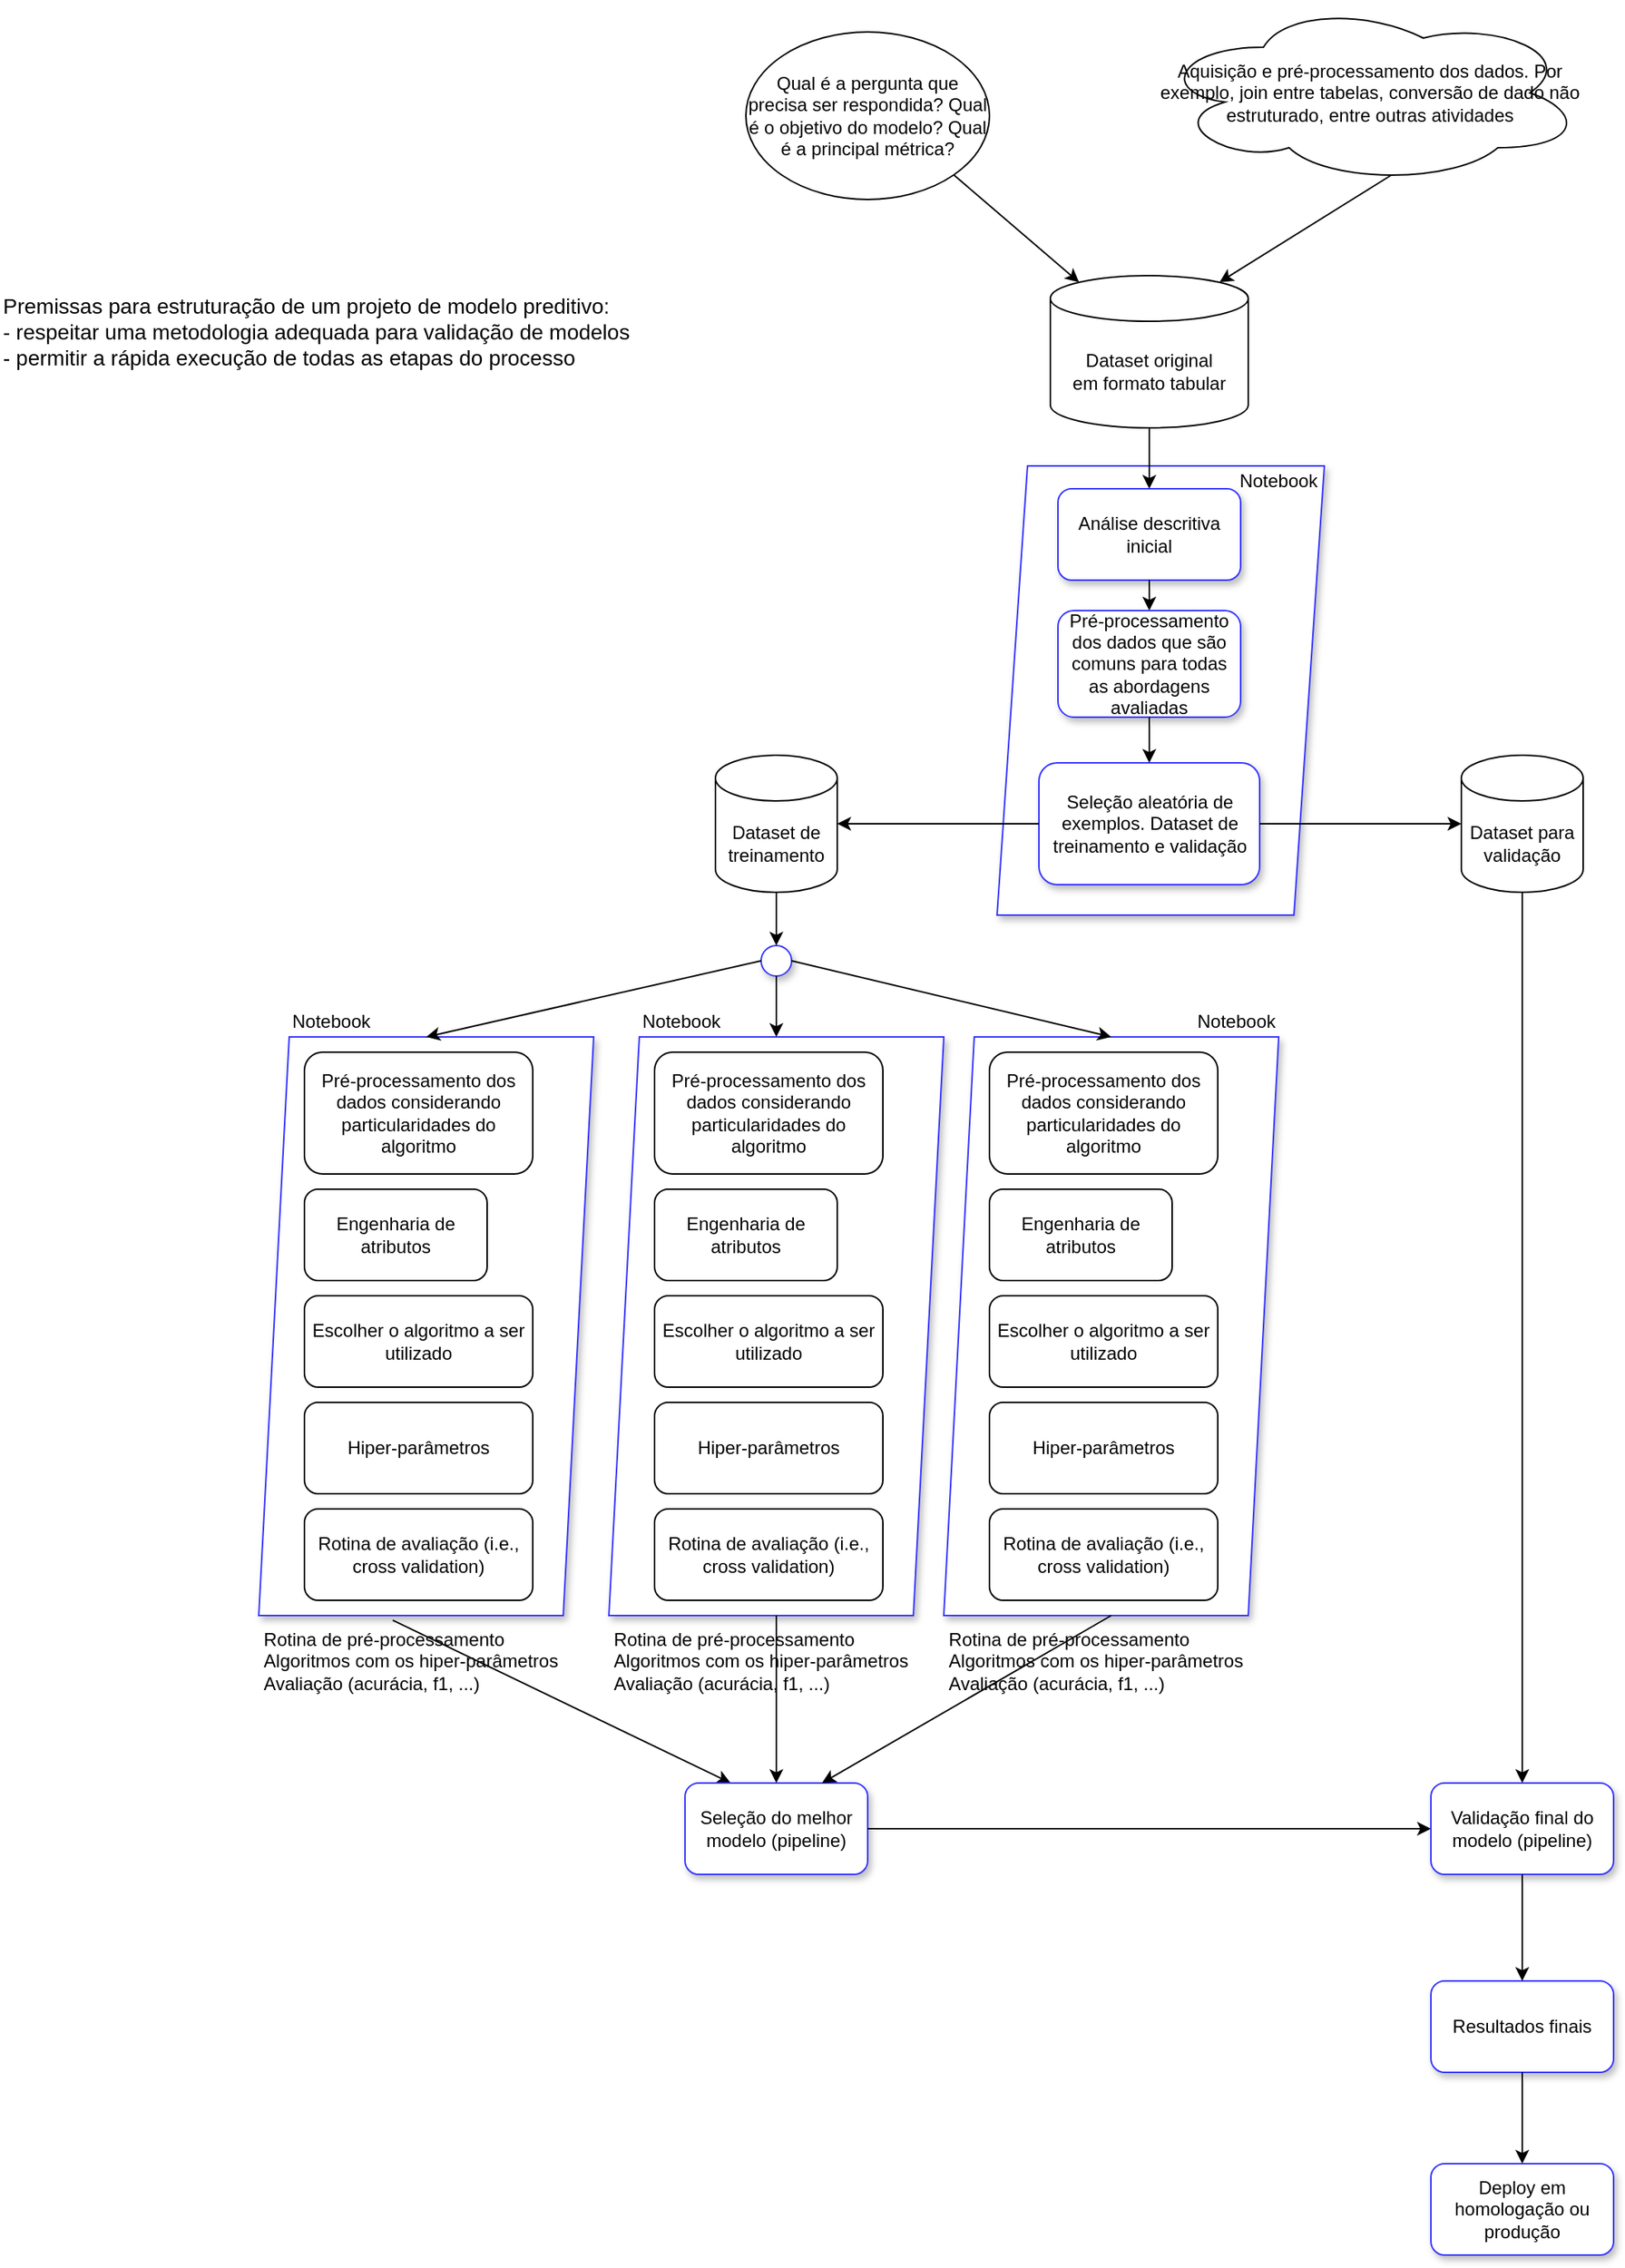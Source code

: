 <mxfile version="13.7.3" type="device"><diagram id="9Kqg0pXYINg73vEchwC0" name="Page-1"><mxGraphModel dx="2987" dy="2333" grid="1" gridSize="10" guides="1" tooltips="1" connect="1" arrows="1" fold="1" page="1" pageScale="1" pageWidth="850" pageHeight="1100" math="0" shadow="0"><root><mxCell id="0"/><mxCell id="1" parent="0"/><mxCell id="QLkUdhrkWzml4SBCKywY-24" value="" style="shape=parallelogram;perimeter=parallelogramPerimeter;whiteSpace=wrap;html=1;fixedSize=1;shadow=1;strokeColor=#3333FF;" vertex="1" parent="1"><mxGeometry x="305" y="275" width="215" height="295" as="geometry"/></mxCell><mxCell id="QLkUdhrkWzml4SBCKywY-2" value="Dataset original&lt;br&gt;em formato tabular" style="shape=cylinder3;whiteSpace=wrap;html=1;boundedLbl=1;backgroundOutline=1;size=15;" vertex="1" parent="1"><mxGeometry x="340" y="150" width="130" height="100" as="geometry"/></mxCell><mxCell id="QLkUdhrkWzml4SBCKywY-3" value="Seleção aleatória de exemplos. Dataset de treinamento e validação" style="rounded=1;whiteSpace=wrap;html=1;shadow=1;strokeColor=#3333FF;" vertex="1" parent="1"><mxGeometry x="332.5" y="470" width="145" height="80" as="geometry"/></mxCell><mxCell id="QLkUdhrkWzml4SBCKywY-5" value="Dataset para validação" style="shape=cylinder3;whiteSpace=wrap;html=1;boundedLbl=1;backgroundOutline=1;size=15;" vertex="1" parent="1"><mxGeometry x="610" y="465" width="80" height="90" as="geometry"/></mxCell><mxCell id="QLkUdhrkWzml4SBCKywY-6" value="" style="endArrow=classic;html=1;entryX=0;entryY=0.5;entryDx=0;entryDy=0;entryPerimeter=0;" edge="1" parent="1" source="QLkUdhrkWzml4SBCKywY-3" target="QLkUdhrkWzml4SBCKywY-5"><mxGeometry width="50" height="50" relative="1" as="geometry"><mxPoint x="415" y="225" as="sourcePoint"/><mxPoint x="415" y="265" as="targetPoint"/></mxGeometry></mxCell><mxCell id="QLkUdhrkWzml4SBCKywY-7" value="Análise descritiva inicial" style="rounded=1;whiteSpace=wrap;html=1;shadow=1;strokeColor=#3333FF;" vertex="1" parent="1"><mxGeometry x="345" y="290" width="120" height="60" as="geometry"/></mxCell><mxCell id="QLkUdhrkWzml4SBCKywY-8" value="" style="endArrow=classic;html=1;exitX=0.5;exitY=1;exitDx=0;exitDy=0;exitPerimeter=0;" edge="1" parent="1" source="QLkUdhrkWzml4SBCKywY-2" target="QLkUdhrkWzml4SBCKywY-7"><mxGeometry width="50" height="50" relative="1" as="geometry"><mxPoint x="150" y="390" as="sourcePoint"/><mxPoint x="200" y="340" as="targetPoint"/></mxGeometry></mxCell><mxCell id="QLkUdhrkWzml4SBCKywY-9" value="Aquisição e pré-processamento dos dados. Por exemplo, join entre tabelas, conversão de dado não estruturado, entre outras atividades" style="ellipse;shape=cloud;whiteSpace=wrap;html=1;" vertex="1" parent="1"><mxGeometry x="410" y="-30" width="280" height="120" as="geometry"/></mxCell><mxCell id="QLkUdhrkWzml4SBCKywY-10" value="" style="endArrow=classic;html=1;exitX=0.55;exitY=0.95;exitDx=0;exitDy=0;exitPerimeter=0;entryX=0.855;entryY=0;entryDx=0;entryDy=4.35;entryPerimeter=0;" edge="1" parent="1" source="QLkUdhrkWzml4SBCKywY-9" target="QLkUdhrkWzml4SBCKywY-2"><mxGeometry width="50" height="50" relative="1" as="geometry"><mxPoint x="80" y="300" as="sourcePoint"/><mxPoint x="130" y="250" as="targetPoint"/></mxGeometry></mxCell><mxCell id="QLkUdhrkWzml4SBCKywY-11" value="" style="endArrow=classic;html=1;exitX=0.5;exitY=1;exitDx=0;exitDy=0;" edge="1" parent="1" source="QLkUdhrkWzml4SBCKywY-7" target="QLkUdhrkWzml4SBCKywY-25"><mxGeometry width="50" height="50" relative="1" as="geometry"><mxPoint x="200" y="510" as="sourcePoint"/><mxPoint x="250" y="460" as="targetPoint"/></mxGeometry></mxCell><mxCell id="QLkUdhrkWzml4SBCKywY-12" value="Dataset de treinamento" style="shape=cylinder3;whiteSpace=wrap;html=1;boundedLbl=1;backgroundOutline=1;size=15;" vertex="1" parent="1"><mxGeometry x="120" y="465" width="80" height="90" as="geometry"/></mxCell><mxCell id="QLkUdhrkWzml4SBCKywY-13" value="" style="endArrow=classic;html=1;exitX=0;exitY=0.5;exitDx=0;exitDy=0;" edge="1" parent="1" source="QLkUdhrkWzml4SBCKywY-3" target="QLkUdhrkWzml4SBCKywY-12"><mxGeometry width="50" height="50" relative="1" as="geometry"><mxPoint x="230" y="335" as="sourcePoint"/><mxPoint x="280" y="285" as="targetPoint"/></mxGeometry></mxCell><mxCell id="QLkUdhrkWzml4SBCKywY-14" value="Qual é a pergunta que precisa ser respondida? Qual é o objetivo do modelo? Qual é a principal métrica?" style="ellipse;whiteSpace=wrap;html=1;" vertex="1" parent="1"><mxGeometry x="140" y="-10" width="160" height="110" as="geometry"/></mxCell><mxCell id="QLkUdhrkWzml4SBCKywY-15" value="" style="endArrow=classic;html=1;exitX=1;exitY=1;exitDx=0;exitDy=0;entryX=0.145;entryY=0;entryDx=0;entryDy=4.35;entryPerimeter=0;" edge="1" parent="1" source="QLkUdhrkWzml4SBCKywY-14" target="QLkUdhrkWzml4SBCKywY-2"><mxGeometry width="50" height="50" relative="1" as="geometry"><mxPoint x="170" y="260" as="sourcePoint"/><mxPoint x="220" y="210" as="targetPoint"/></mxGeometry></mxCell><mxCell id="QLkUdhrkWzml4SBCKywY-18" value="&lt;font style=&quot;font-size: 14px&quot;&gt;&lt;br&gt;&lt;br&gt;&lt;br&gt;Premissas para estruturação de um projeto de modelo preditivo:&amp;nbsp;&lt;br&gt;- respeitar uma metodologia adequada para validação de modelos&lt;br&gt;- permitir a rápida execução de todas as etapas do processo&lt;br&gt;&lt;br&gt;&lt;/font&gt;" style="text;html=1;strokeColor=none;fillColor=none;align=left;verticalAlign=middle;whiteSpace=wrap;rounded=0;" vertex="1" parent="1"><mxGeometry x="-350" y="160" width="585" height="20" as="geometry"/></mxCell><mxCell id="QLkUdhrkWzml4SBCKywY-21" value="Notebook" style="text;html=1;strokeColor=none;fillColor=none;align=center;verticalAlign=middle;whiteSpace=wrap;rounded=0;shadow=1;" vertex="1" parent="1"><mxGeometry x="440" y="275" width="100" height="20" as="geometry"/></mxCell><mxCell id="QLkUdhrkWzml4SBCKywY-25" value="Pré-processamento dos dados que são comuns para todas as abordagens avaliadas" style="rounded=1;whiteSpace=wrap;html=1;shadow=1;strokeColor=#3333FF;" vertex="1" parent="1"><mxGeometry x="345" y="370" width="120" height="70" as="geometry"/></mxCell><mxCell id="QLkUdhrkWzml4SBCKywY-26" value="" style="endArrow=classic;html=1;exitX=0.5;exitY=1;exitDx=0;exitDy=0;" edge="1" parent="1" source="QLkUdhrkWzml4SBCKywY-25" target="QLkUdhrkWzml4SBCKywY-3"><mxGeometry width="50" height="50" relative="1" as="geometry"><mxPoint x="130" y="360" as="sourcePoint"/><mxPoint x="180" y="310" as="targetPoint"/></mxGeometry></mxCell><mxCell id="QLkUdhrkWzml4SBCKywY-36" value="" style="group" vertex="1" connectable="0" parent="1"><mxGeometry x="-180" y="650" width="220" height="380" as="geometry"/></mxCell><mxCell id="QLkUdhrkWzml4SBCKywY-34" value="" style="shape=parallelogram;perimeter=parallelogramPerimeter;whiteSpace=wrap;html=1;fixedSize=1;shadow=1;strokeColor=#3333FF;" vertex="1" parent="QLkUdhrkWzml4SBCKywY-36"><mxGeometry width="220" height="380" as="geometry"/></mxCell><mxCell id="QLkUdhrkWzml4SBCKywY-17" value="Engenharia de atributos" style="rounded=1;whiteSpace=wrap;html=1;" vertex="1" parent="QLkUdhrkWzml4SBCKywY-36"><mxGeometry x="30" y="100" width="120" height="60" as="geometry"/></mxCell><mxCell id="QLkUdhrkWzml4SBCKywY-27" value="Pré-processamento dos dados considerando particularidades do algoritmo" style="rounded=1;whiteSpace=wrap;html=1;" vertex="1" parent="QLkUdhrkWzml4SBCKywY-36"><mxGeometry x="30" y="10" width="150" height="80" as="geometry"/></mxCell><mxCell id="QLkUdhrkWzml4SBCKywY-28" value="Escolher o algoritmo a ser utilizado" style="rounded=1;whiteSpace=wrap;html=1;" vertex="1" parent="QLkUdhrkWzml4SBCKywY-36"><mxGeometry x="30" y="170" width="150" height="60" as="geometry"/></mxCell><mxCell id="QLkUdhrkWzml4SBCKywY-29" value="Hiper-parâmetros" style="rounded=1;whiteSpace=wrap;html=1;" vertex="1" parent="QLkUdhrkWzml4SBCKywY-36"><mxGeometry x="30" y="240" width="150" height="60" as="geometry"/></mxCell><mxCell id="QLkUdhrkWzml4SBCKywY-30" value="Rotina de avaliação (i.e., cross validation)" style="rounded=1;whiteSpace=wrap;html=1;" vertex="1" parent="QLkUdhrkWzml4SBCKywY-36"><mxGeometry x="30" y="310" width="150" height="60" as="geometry"/></mxCell><mxCell id="QLkUdhrkWzml4SBCKywY-37" value="&lt;div style=&quot;text-align: left&quot;&gt;Rotina de pré-processamento&lt;/div&gt;&lt;div style=&quot;text-align: left&quot;&gt;&lt;span&gt;Algoritmos com os hiper-parâmetros&lt;/span&gt;&lt;/div&gt;&lt;div style=&quot;text-align: left&quot;&gt;Avaliação (acurácia, f1, ...)&lt;br&gt;&lt;/div&gt;" style="text;html=1;strokeColor=none;fillColor=none;align=center;verticalAlign=middle;whiteSpace=wrap;rounded=0;shadow=1;" vertex="1" parent="1"><mxGeometry x="-180" y="1050" width="200" height="20" as="geometry"/></mxCell><mxCell id="QLkUdhrkWzml4SBCKywY-38" value="" style="group" vertex="1" connectable="0" parent="1"><mxGeometry x="50" y="650" width="220" height="380" as="geometry"/></mxCell><mxCell id="QLkUdhrkWzml4SBCKywY-39" value="" style="shape=parallelogram;perimeter=parallelogramPerimeter;whiteSpace=wrap;html=1;fixedSize=1;shadow=1;strokeColor=#3333FF;" vertex="1" parent="QLkUdhrkWzml4SBCKywY-38"><mxGeometry width="220" height="380" as="geometry"/></mxCell><mxCell id="QLkUdhrkWzml4SBCKywY-40" value="Engenharia de atributos" style="rounded=1;whiteSpace=wrap;html=1;" vertex="1" parent="QLkUdhrkWzml4SBCKywY-38"><mxGeometry x="30" y="100" width="120" height="60" as="geometry"/></mxCell><mxCell id="QLkUdhrkWzml4SBCKywY-41" value="Pré-processamento dos dados considerando particularidades do algoritmo" style="rounded=1;whiteSpace=wrap;html=1;" vertex="1" parent="QLkUdhrkWzml4SBCKywY-38"><mxGeometry x="30" y="10" width="150" height="80" as="geometry"/></mxCell><mxCell id="QLkUdhrkWzml4SBCKywY-42" value="Escolher o algoritmo a ser utilizado" style="rounded=1;whiteSpace=wrap;html=1;" vertex="1" parent="QLkUdhrkWzml4SBCKywY-38"><mxGeometry x="30" y="170" width="150" height="60" as="geometry"/></mxCell><mxCell id="QLkUdhrkWzml4SBCKywY-43" value="Hiper-parâmetros" style="rounded=1;whiteSpace=wrap;html=1;" vertex="1" parent="QLkUdhrkWzml4SBCKywY-38"><mxGeometry x="30" y="240" width="150" height="60" as="geometry"/></mxCell><mxCell id="QLkUdhrkWzml4SBCKywY-44" value="Rotina de avaliação (i.e., cross validation)" style="rounded=1;whiteSpace=wrap;html=1;" vertex="1" parent="QLkUdhrkWzml4SBCKywY-38"><mxGeometry x="30" y="310" width="150" height="60" as="geometry"/></mxCell><mxCell id="QLkUdhrkWzml4SBCKywY-45" value="&lt;div style=&quot;text-align: left&quot;&gt;Rotina de pré-processamento&lt;/div&gt;&lt;div style=&quot;text-align: left&quot;&gt;&lt;span&gt;Algoritmos com os hiper-parâmetros&lt;/span&gt;&lt;/div&gt;&lt;div style=&quot;text-align: left&quot;&gt;Avaliação (acurácia, f1, ...)&lt;br&gt;&lt;/div&gt;" style="text;html=1;strokeColor=none;fillColor=none;align=center;verticalAlign=middle;whiteSpace=wrap;rounded=0;shadow=1;" vertex="1" parent="1"><mxGeometry x="50" y="1050" width="200" height="20" as="geometry"/></mxCell><mxCell id="QLkUdhrkWzml4SBCKywY-46" value="" style="group" vertex="1" connectable="0" parent="1"><mxGeometry x="270" y="650" width="220" height="380" as="geometry"/></mxCell><mxCell id="QLkUdhrkWzml4SBCKywY-47" value="" style="shape=parallelogram;perimeter=parallelogramPerimeter;whiteSpace=wrap;html=1;fixedSize=1;shadow=1;strokeColor=#3333FF;" vertex="1" parent="QLkUdhrkWzml4SBCKywY-46"><mxGeometry width="220" height="380" as="geometry"/></mxCell><mxCell id="QLkUdhrkWzml4SBCKywY-48" value="Engenharia de atributos" style="rounded=1;whiteSpace=wrap;html=1;" vertex="1" parent="QLkUdhrkWzml4SBCKywY-46"><mxGeometry x="30" y="100" width="120" height="60" as="geometry"/></mxCell><mxCell id="QLkUdhrkWzml4SBCKywY-49" value="Pré-processamento dos dados considerando particularidades do algoritmo" style="rounded=1;whiteSpace=wrap;html=1;" vertex="1" parent="QLkUdhrkWzml4SBCKywY-46"><mxGeometry x="30" y="10" width="150" height="80" as="geometry"/></mxCell><mxCell id="QLkUdhrkWzml4SBCKywY-50" value="Escolher o algoritmo a ser utilizado" style="rounded=1;whiteSpace=wrap;html=1;" vertex="1" parent="QLkUdhrkWzml4SBCKywY-46"><mxGeometry x="30" y="170" width="150" height="60" as="geometry"/></mxCell><mxCell id="QLkUdhrkWzml4SBCKywY-51" value="Hiper-parâmetros" style="rounded=1;whiteSpace=wrap;html=1;" vertex="1" parent="QLkUdhrkWzml4SBCKywY-46"><mxGeometry x="30" y="240" width="150" height="60" as="geometry"/></mxCell><mxCell id="QLkUdhrkWzml4SBCKywY-52" value="Rotina de avaliação (i.e., cross validation)" style="rounded=1;whiteSpace=wrap;html=1;" vertex="1" parent="QLkUdhrkWzml4SBCKywY-46"><mxGeometry x="30" y="310" width="150" height="60" as="geometry"/></mxCell><mxCell id="QLkUdhrkWzml4SBCKywY-53" value="&lt;div style=&quot;text-align: left&quot;&gt;Rotina de pré-processamento&lt;/div&gt;&lt;div style=&quot;text-align: left&quot;&gt;&lt;span&gt;Algoritmos com os hiper-parâmetros&lt;/span&gt;&lt;/div&gt;&lt;div style=&quot;text-align: left&quot;&gt;Avaliação (acurácia, f1, ...)&lt;br&gt;&lt;/div&gt;" style="text;html=1;strokeColor=none;fillColor=none;align=center;verticalAlign=middle;whiteSpace=wrap;rounded=0;shadow=1;" vertex="1" parent="1"><mxGeometry x="270" y="1050" width="200" height="20" as="geometry"/></mxCell><mxCell id="QLkUdhrkWzml4SBCKywY-54" value="" style="ellipse;whiteSpace=wrap;html=1;aspect=fixed;shadow=1;strokeColor=#3333FF;" vertex="1" parent="1"><mxGeometry x="150" y="590" width="20" height="20" as="geometry"/></mxCell><mxCell id="QLkUdhrkWzml4SBCKywY-55" value="" style="endArrow=classic;html=1;exitX=0.5;exitY=1;exitDx=0;exitDy=0;exitPerimeter=0;entryX=0.5;entryY=0;entryDx=0;entryDy=0;" edge="1" parent="1" source="QLkUdhrkWzml4SBCKywY-12" target="QLkUdhrkWzml4SBCKywY-54"><mxGeometry width="50" height="50" relative="1" as="geometry"><mxPoint x="-100" y="630" as="sourcePoint"/><mxPoint x="-50" y="580" as="targetPoint"/></mxGeometry></mxCell><mxCell id="QLkUdhrkWzml4SBCKywY-56" value="" style="endArrow=classic;html=1;exitX=0;exitY=0.5;exitDx=0;exitDy=0;entryX=0.5;entryY=0;entryDx=0;entryDy=0;" edge="1" parent="1" source="QLkUdhrkWzml4SBCKywY-54" target="QLkUdhrkWzml4SBCKywY-34"><mxGeometry width="50" height="50" relative="1" as="geometry"><mxPoint x="170" y="565" as="sourcePoint"/><mxPoint x="170" y="600" as="targetPoint"/></mxGeometry></mxCell><mxCell id="QLkUdhrkWzml4SBCKywY-57" value="" style="endArrow=classic;html=1;exitX=0;exitY=0.5;exitDx=0;exitDy=0;entryX=0.5;entryY=0;entryDx=0;entryDy=0;" edge="1" parent="1" target="QLkUdhrkWzml4SBCKywY-39"><mxGeometry width="50" height="50" relative="1" as="geometry"><mxPoint x="160" y="610" as="sourcePoint"/><mxPoint x="-60" y="660" as="targetPoint"/></mxGeometry></mxCell><mxCell id="QLkUdhrkWzml4SBCKywY-58" value="" style="endArrow=classic;html=1;exitX=1;exitY=0.5;exitDx=0;exitDy=0;entryX=0.5;entryY=0;entryDx=0;entryDy=0;" edge="1" parent="1" source="QLkUdhrkWzml4SBCKywY-54" target="QLkUdhrkWzml4SBCKywY-47"><mxGeometry width="50" height="50" relative="1" as="geometry"><mxPoint x="170" y="620" as="sourcePoint"/><mxPoint x="170" y="660" as="targetPoint"/></mxGeometry></mxCell><mxCell id="QLkUdhrkWzml4SBCKywY-59" value="Notebook" style="text;html=1;strokeColor=none;fillColor=none;align=left;verticalAlign=middle;whiteSpace=wrap;rounded=0;shadow=1;" vertex="1" parent="1"><mxGeometry x="-160" y="630" width="100" height="20" as="geometry"/></mxCell><mxCell id="QLkUdhrkWzml4SBCKywY-60" value="Notebook" style="text;html=1;strokeColor=none;fillColor=none;align=left;verticalAlign=middle;whiteSpace=wrap;rounded=0;shadow=1;" vertex="1" parent="1"><mxGeometry x="70" y="630" width="100" height="20" as="geometry"/></mxCell><mxCell id="QLkUdhrkWzml4SBCKywY-61" value="Notebook" style="text;html=1;strokeColor=none;fillColor=none;align=right;verticalAlign=middle;whiteSpace=wrap;rounded=0;shadow=1;" vertex="1" parent="1"><mxGeometry x="390" y="630" width="100" height="20" as="geometry"/></mxCell><mxCell id="QLkUdhrkWzml4SBCKywY-63" value="" style="endArrow=classic;html=1;exitX=0.4;exitY=1.008;exitDx=0;exitDy=0;exitPerimeter=0;entryX=0.25;entryY=0;entryDx=0;entryDy=0;" edge="1" parent="1" source="QLkUdhrkWzml4SBCKywY-34" target="QLkUdhrkWzml4SBCKywY-64"><mxGeometry width="50" height="50" relative="1" as="geometry"><mxPoint x="-30" y="1180" as="sourcePoint"/><mxPoint x="150" y="1160" as="targetPoint"/></mxGeometry></mxCell><mxCell id="QLkUdhrkWzml4SBCKywY-64" value="Seleção do melhor modelo (pipeline)" style="rounded=1;whiteSpace=wrap;html=1;shadow=1;strokeColor=#3333FF;" vertex="1" parent="1"><mxGeometry x="100" y="1140" width="120" height="60" as="geometry"/></mxCell><mxCell id="QLkUdhrkWzml4SBCKywY-65" value="" style="endArrow=classic;html=1;exitX=0.5;exitY=1;exitDx=0;exitDy=0;entryX=0.5;entryY=0;entryDx=0;entryDy=0;" edge="1" parent="1" source="QLkUdhrkWzml4SBCKywY-39" target="QLkUdhrkWzml4SBCKywY-64"><mxGeometry width="50" height="50" relative="1" as="geometry"><mxPoint x="-82" y="1043.04" as="sourcePoint"/><mxPoint x="130" y="1150" as="targetPoint"/></mxGeometry></mxCell><mxCell id="QLkUdhrkWzml4SBCKywY-66" value="" style="endArrow=classic;html=1;exitX=0.5;exitY=1;exitDx=0;exitDy=0;entryX=0.75;entryY=0;entryDx=0;entryDy=0;" edge="1" parent="1" source="QLkUdhrkWzml4SBCKywY-47" target="QLkUdhrkWzml4SBCKywY-64"><mxGeometry width="50" height="50" relative="1" as="geometry"><mxPoint x="170" y="1040" as="sourcePoint"/><mxPoint x="170" y="1150" as="targetPoint"/></mxGeometry></mxCell><mxCell id="QLkUdhrkWzml4SBCKywY-67" value="" style="endArrow=classic;html=1;exitX=1;exitY=0.5;exitDx=0;exitDy=0;entryX=0;entryY=0.5;entryDx=0;entryDy=0;" edge="1" parent="1" source="QLkUdhrkWzml4SBCKywY-64" target="QLkUdhrkWzml4SBCKywY-69"><mxGeometry width="50" height="50" relative="1" as="geometry"><mxPoint x="340" y="1200" as="sourcePoint"/><mxPoint x="550" y="1170" as="targetPoint"/></mxGeometry></mxCell><mxCell id="QLkUdhrkWzml4SBCKywY-69" value="Validação final do modelo (pipeline)" style="rounded=1;whiteSpace=wrap;html=1;shadow=1;strokeColor=#3333FF;" vertex="1" parent="1"><mxGeometry x="590" y="1140" width="120" height="60" as="geometry"/></mxCell><mxCell id="QLkUdhrkWzml4SBCKywY-70" value="" style="endArrow=classic;html=1;exitX=0.5;exitY=1;exitDx=0;exitDy=0;exitPerimeter=0;" edge="1" parent="1" source="QLkUdhrkWzml4SBCKywY-5" target="QLkUdhrkWzml4SBCKywY-69"><mxGeometry width="50" height="50" relative="1" as="geometry"><mxPoint x="640" y="1030" as="sourcePoint"/><mxPoint x="690" y="980" as="targetPoint"/></mxGeometry></mxCell><mxCell id="QLkUdhrkWzml4SBCKywY-71" value="Resultados finais" style="rounded=1;whiteSpace=wrap;html=1;shadow=1;strokeColor=#3333FF;" vertex="1" parent="1"><mxGeometry x="590" y="1270" width="120" height="60" as="geometry"/></mxCell><mxCell id="QLkUdhrkWzml4SBCKywY-72" value="Deploy em homologação ou produção" style="rounded=1;whiteSpace=wrap;html=1;shadow=1;strokeColor=#3333FF;" vertex="1" parent="1"><mxGeometry x="590" y="1390" width="120" height="60" as="geometry"/></mxCell><mxCell id="QLkUdhrkWzml4SBCKywY-73" value="" style="endArrow=classic;html=1;exitX=0.5;exitY=1;exitDx=0;exitDy=0;entryX=0.5;entryY=0;entryDx=0;entryDy=0;" edge="1" parent="1" source="QLkUdhrkWzml4SBCKywY-69" target="QLkUdhrkWzml4SBCKywY-71"><mxGeometry width="50" height="50" relative="1" as="geometry"><mxPoint x="580" y="1460" as="sourcePoint"/><mxPoint x="630" y="1410" as="targetPoint"/></mxGeometry></mxCell><mxCell id="QLkUdhrkWzml4SBCKywY-74" value="" style="endArrow=classic;html=1;exitX=0.5;exitY=1;exitDx=0;exitDy=0;entryX=0.5;entryY=0;entryDx=0;entryDy=0;" edge="1" parent="1" source="QLkUdhrkWzml4SBCKywY-71" target="QLkUdhrkWzml4SBCKywY-72"><mxGeometry width="50" height="50" relative="1" as="geometry"><mxPoint x="660" y="1210" as="sourcePoint"/><mxPoint x="660" y="1280" as="targetPoint"/></mxGeometry></mxCell></root></mxGraphModel></diagram></mxfile>